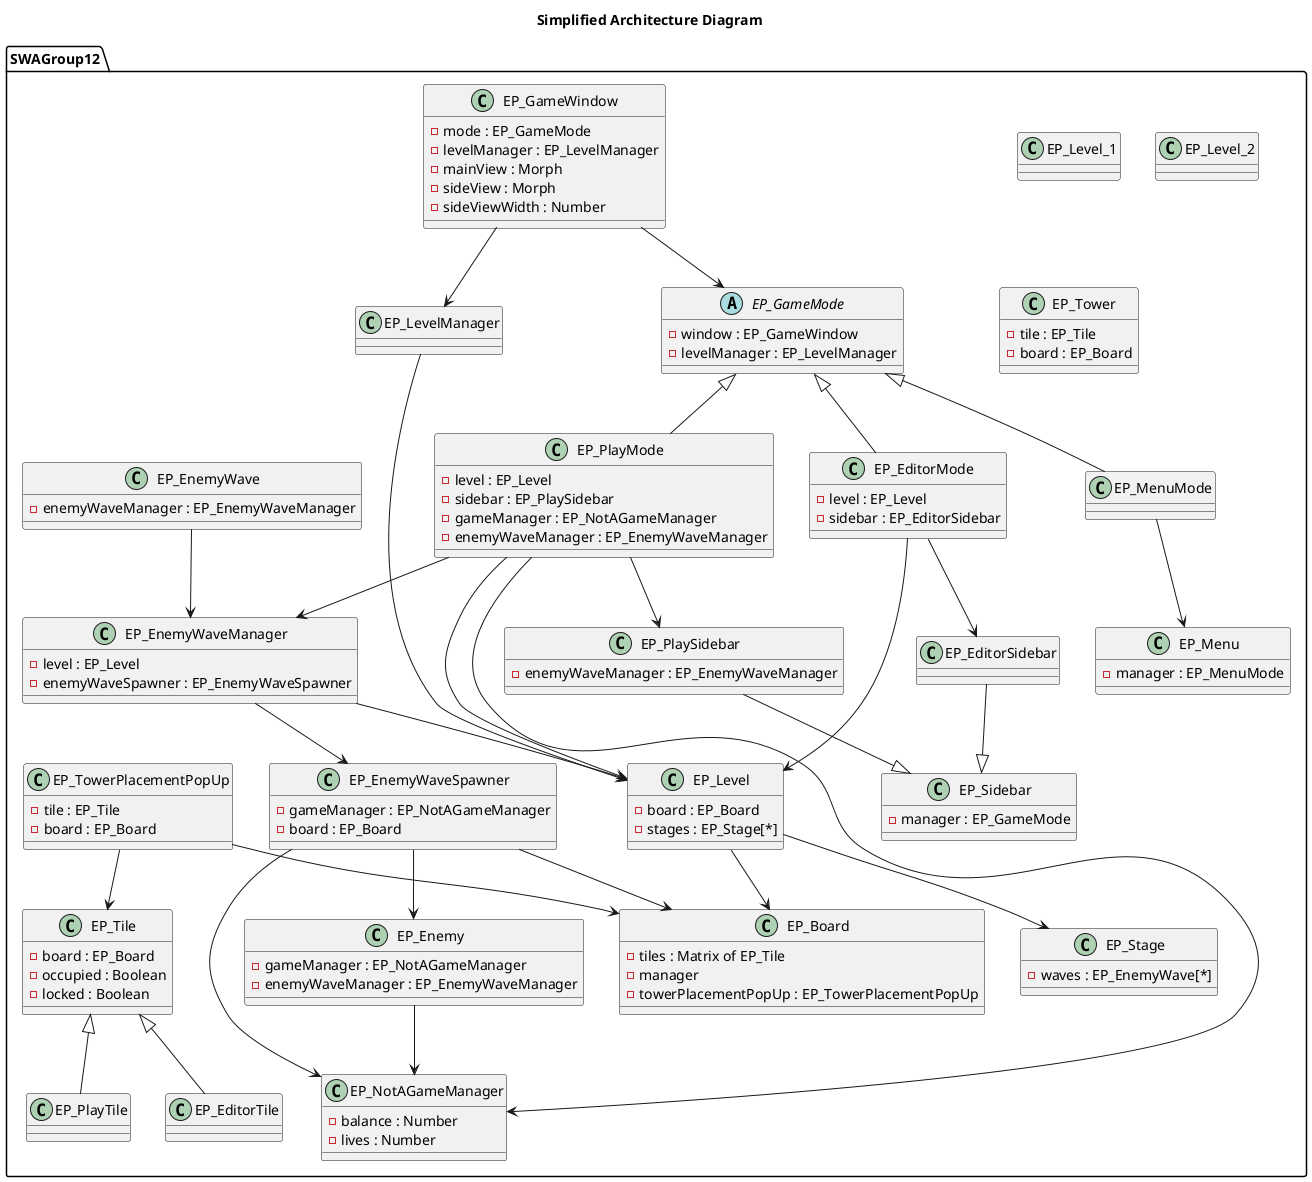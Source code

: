 @startuml

title Simplified Architecture Diagram

package SWAGroup12 {

    class EP_GameWindow {
        -mode : EP_GameMode
        -levelManager : EP_LevelManager
        -mainView : Morph
        -sideView : Morph
        -sideViewWidth : Number
    }

    abstract class EP_GameMode {
        -window : EP_GameWindow
        -levelManager : EP_LevelManager
    }

    class EP_MenuMode {
    }

    class EP_EditorMode {
        -level : EP_Level
        -sidebar : EP_EditorSidebar
    }

    class EP_PlayMode {
        -level : EP_Level
        -sidebar : EP_PlaySidebar
        -gameManager : EP_NotAGameManager
        -enemyWaveManager : EP_EnemyWaveManager
    }

    EP_GameMode <|-- EP_MenuMode
    EP_GameMode <|-- EP_EditorMode
    EP_GameMode <|-- EP_PlayMode

    EP_GameWindow --> EP_GameMode
    EP_GameWindow --> EP_LevelManager

    class EP_Level {
        -board : EP_Board
        -stages : EP_Stage[*]
    }

    class EP_Level_1 {}
    class EP_Level_2 {}

    EP_LevelManager --> EP_Level

    class EP_Board {
        -tiles : Matrix of EP_Tile
        -manager
        -towerPlacementPopUp : EP_TowerPlacementPopUp
    }

    class EP_Tile {
        -board : EP_Board
        -occupied : Boolean
        -locked : Boolean
    }

    class EP_EditorTile {}
    class EP_PlayTile {}

    EP_Tile <|-- EP_EditorTile
    EP_Tile <|-- EP_PlayTile

    EP_Level --> EP_Board
    EP_Level --> EP_Stage

    class EP_Stage {
        -waves : EP_EnemyWave[*]
    }

    class EP_Enemy {
        -gameManager : EP_NotAGameManager
        -enemyWaveManager : EP_EnemyWaveManager
    }

    class EP_EnemyWave {
        -enemyWaveManager : EP_EnemyWaveManager
    }

    class EP_EnemyWaveSpawner {
        -gameManager : EP_NotAGameManager
        -board : EP_Board
    }

    class EP_EnemyWaveManager {
        -level : EP_Level
        -enemyWaveSpawner : EP_EnemyWaveSpawner
    }

    EP_EnemyWaveManager --> EP_EnemyWaveSpawner
    EP_EnemyWaveManager --> EP_Level
    EP_EnemyWaveSpawner --> EP_Board
    EP_EnemyWaveSpawner --> EP_NotAGameManager
    EP_EnemyWaveSpawner --> EP_Enemy

    EP_EnemyWave --> EP_EnemyWaveManager
    EP_Enemy --> EP_NotAGameManager

    class EP_Tower {
        -tile : EP_Tile
        -board : EP_Board
    }

    class EP_TowerPlacementPopUp {
        -tile : EP_Tile
        -board : EP_Board
    }

    EP_TowerPlacementPopUp --> EP_Tile
    EP_TowerPlacementPopUp --> EP_Board

    class EP_Sidebar {
        -manager : EP_GameMode
    }

    class EP_EditorSidebar {}
    class EP_PlaySidebar {
        -enemyWaveManager : EP_EnemyWaveManager
    }

    EP_EditorSidebar --|> EP_Sidebar
    EP_PlaySidebar --|> EP_Sidebar

    class EP_Menu {
        -manager : EP_MenuMode
    }

    EP_MenuMode --> EP_Menu

    class EP_NotAGameManager {
        -balance : Number
        -lives : Number
    }

    EP_PlayMode --> EP_EnemyWaveManager
    EP_PlayMode --> EP_NotAGameManager

    EP_EditorMode --> EP_Level
    EP_EditorMode --> EP_EditorSidebar

    EP_PlayMode --> EP_Level
    EP_PlayMode --> EP_PlaySidebar

}

@enduml